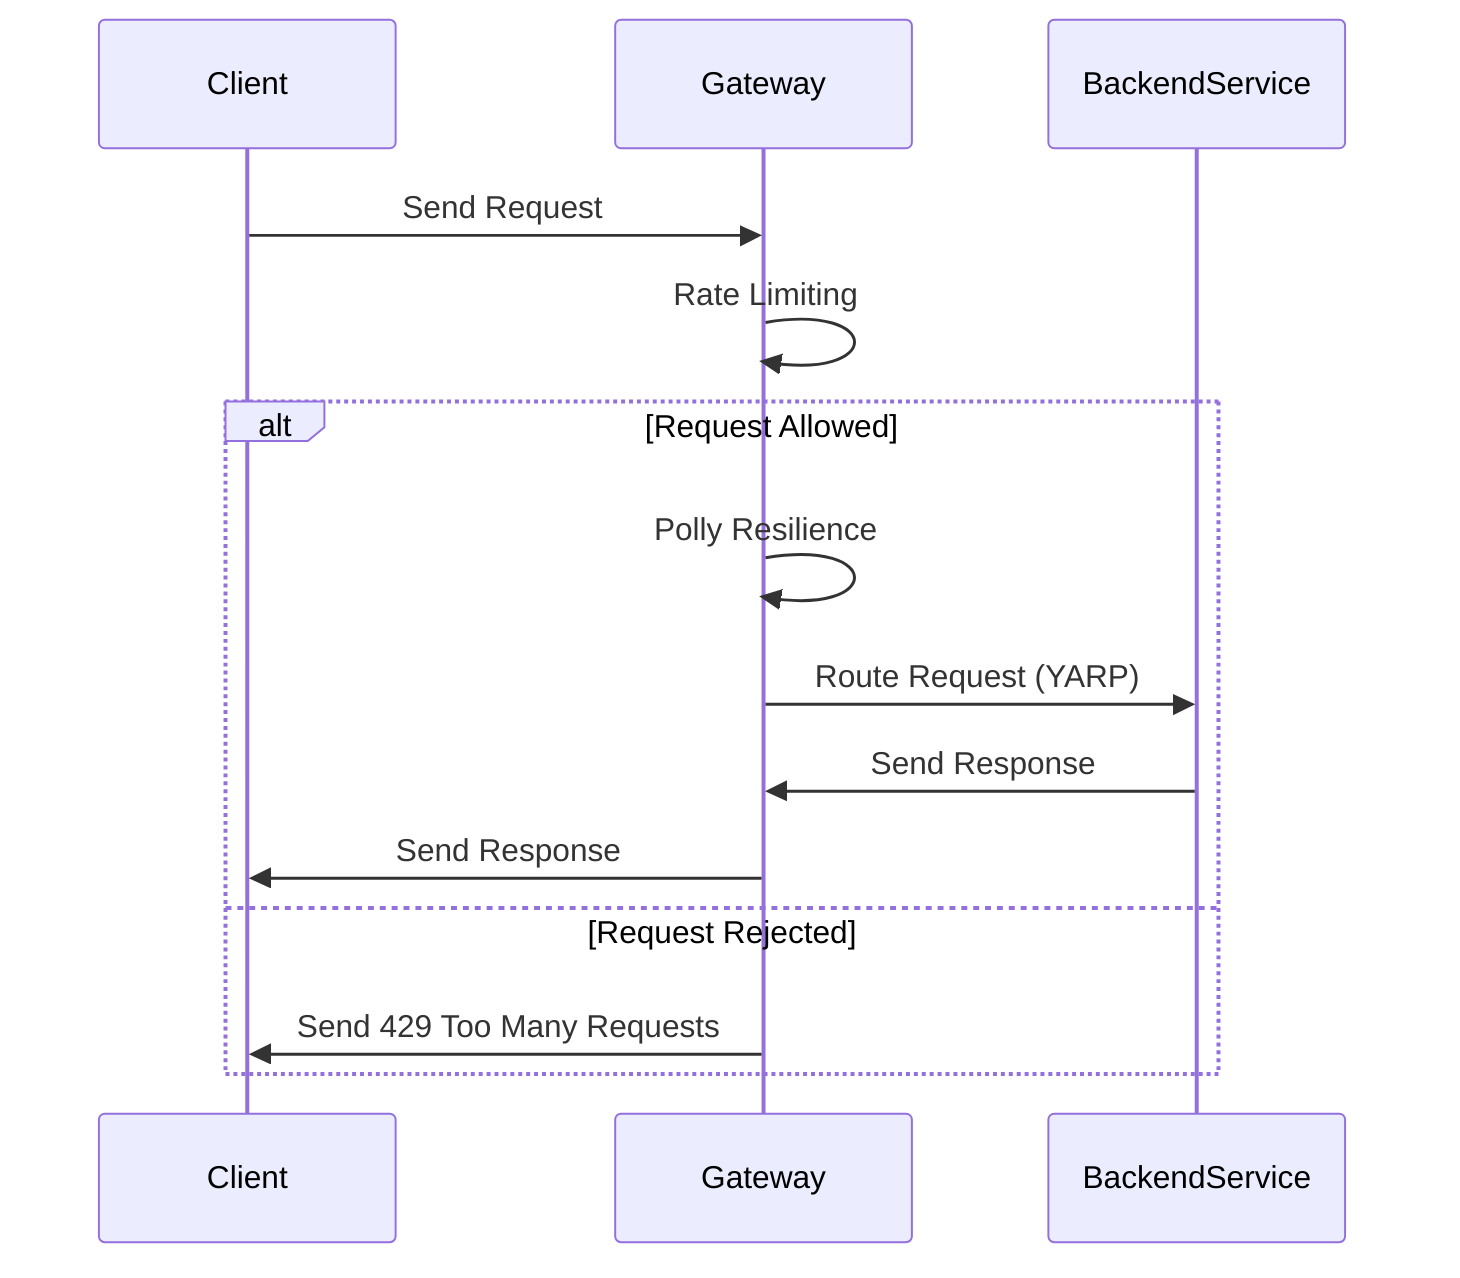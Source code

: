 sequenceDiagram
    participant Client
    participant Gateway
    participant BackendService

    Client->>Gateway: Send Request
    Gateway->>Gateway: Rate Limiting
    alt Request Allowed
        Gateway->>Gateway: Polly Resilience
        Gateway->>BackendService: Route Request (YARP)
        BackendService->>Gateway: Send Response
        Gateway->>Client: Send Response
    else Request Rejected
        Gateway->>Client: Send 429 Too Many Requests
    end